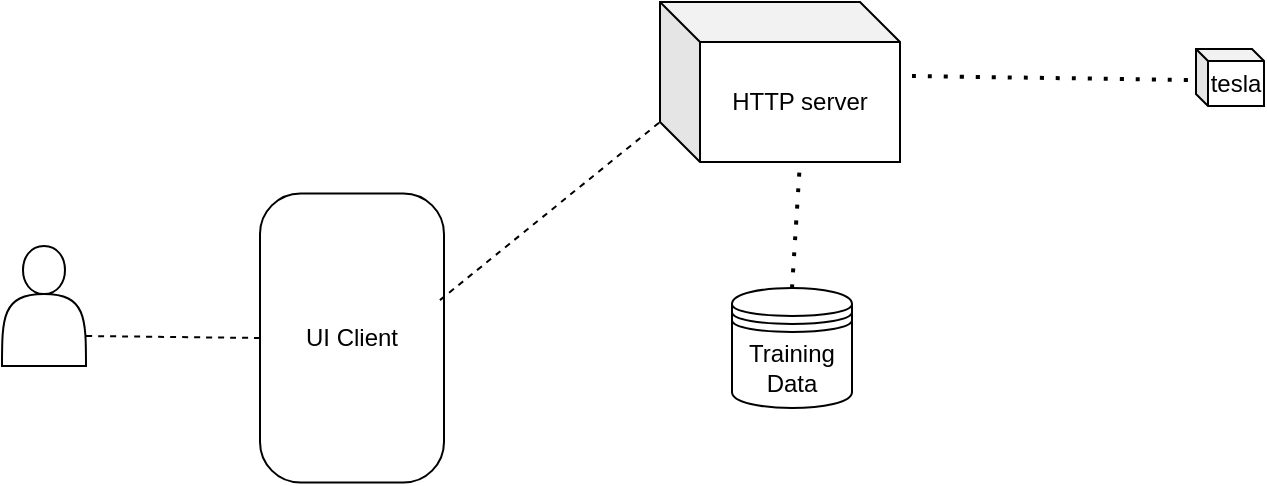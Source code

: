 <mxfile version="24.6.1" type="github">
  <diagram id="JRBS3jds2uneV--2iSZa" name="Page-1">
    <mxGraphModel dx="-10" dy="407" grid="0" gridSize="10" guides="1" tooltips="1" connect="1" arrows="1" fold="1" page="0" pageScale="1" pageWidth="827" pageHeight="1169" math="0" shadow="0">
      <root>
        <mxCell id="0" />
        <mxCell id="1" parent="0" />
        <mxCell id="NCNwXgkXFn8wlwjdmMDK-3" value="Training Data" style="shape=datastore;whiteSpace=wrap;html=1;" vertex="1" parent="1">
          <mxGeometry x="1182" y="386" width="60" height="60" as="geometry" />
        </mxCell>
        <mxCell id="NCNwXgkXFn8wlwjdmMDK-4" value="HTTP server" style="shape=cube;whiteSpace=wrap;html=1;boundedLbl=1;backgroundOutline=1;darkOpacity=0.05;darkOpacity2=0.1;" vertex="1" parent="1">
          <mxGeometry x="1146" y="243" width="120" height="80" as="geometry" />
        </mxCell>
        <mxCell id="NCNwXgkXFn8wlwjdmMDK-5" value="UI Client" style="rounded=1;whiteSpace=wrap;html=1;rotation=0;arcSize=22;" vertex="1" parent="1">
          <mxGeometry x="946" y="338.75" width="92" height="144.5" as="geometry" />
        </mxCell>
        <mxCell id="NCNwXgkXFn8wlwjdmMDK-7" value="" style="shape=actor;whiteSpace=wrap;html=1;" vertex="1" parent="1">
          <mxGeometry x="817" y="365" width="42" height="60" as="geometry" />
        </mxCell>
        <mxCell id="NCNwXgkXFn8wlwjdmMDK-21" value="tesla" style="shape=cube;whiteSpace=wrap;html=1;boundedLbl=1;backgroundOutline=1;darkOpacity=0.05;darkOpacity2=0.1;size=6;" vertex="1" parent="1">
          <mxGeometry x="1414" y="266.5" width="34" height="28.5" as="geometry" />
        </mxCell>
        <mxCell id="NCNwXgkXFn8wlwjdmMDK-24" value="" style="endArrow=none;dashed=1;html=1;dashPattern=1 3;strokeWidth=2;rounded=0;fontSize=12;startSize=8;endSize=8;curved=1;" edge="1" parent="1">
          <mxGeometry width="50" height="50" relative="1" as="geometry">
            <mxPoint x="1272" y="280" as="sourcePoint" />
            <mxPoint x="1411" y="282" as="targetPoint" />
          </mxGeometry>
        </mxCell>
        <mxCell id="NCNwXgkXFn8wlwjdmMDK-27" value="" style="endArrow=none;dashed=1;html=1;rounded=0;fontSize=12;startSize=8;endSize=8;curved=1;entryX=1;entryY=0.75;entryDx=0;entryDy=0;exitX=0;exitY=0.5;exitDx=0;exitDy=0;" edge="1" parent="1" source="NCNwXgkXFn8wlwjdmMDK-5" target="NCNwXgkXFn8wlwjdmMDK-7">
          <mxGeometry width="50" height="50" relative="1" as="geometry">
            <mxPoint x="944" y="441" as="sourcePoint" />
            <mxPoint x="994" y="391" as="targetPoint" />
          </mxGeometry>
        </mxCell>
        <mxCell id="NCNwXgkXFn8wlwjdmMDK-28" value="" style="endArrow=none;dashed=1;html=1;rounded=0;fontSize=12;startSize=8;endSize=8;curved=1;entryX=0;entryY=0;entryDx=0;entryDy=60;entryPerimeter=0;exitX=0.978;exitY=0.369;exitDx=0;exitDy=0;exitPerimeter=0;" edge="1" parent="1" source="NCNwXgkXFn8wlwjdmMDK-5" target="NCNwXgkXFn8wlwjdmMDK-4">
          <mxGeometry width="50" height="50" relative="1" as="geometry">
            <mxPoint x="1006" y="399" as="sourcePoint" />
            <mxPoint x="1141" y="306" as="targetPoint" />
          </mxGeometry>
        </mxCell>
        <mxCell id="NCNwXgkXFn8wlwjdmMDK-29" value="" style="endArrow=none;dashed=1;html=1;dashPattern=1 3;strokeWidth=2;rounded=0;fontSize=12;startSize=8;endSize=8;curved=1;exitX=0.5;exitY=0;exitDx=0;exitDy=0;entryX=0;entryY=0;entryDx=70;entryDy=80;entryPerimeter=0;" edge="1" parent="1" source="NCNwXgkXFn8wlwjdmMDK-3" target="NCNwXgkXFn8wlwjdmMDK-4">
          <mxGeometry width="50" height="50" relative="1" as="geometry">
            <mxPoint x="1167" y="383" as="sourcePoint" />
            <mxPoint x="1217" y="333" as="targetPoint" />
          </mxGeometry>
        </mxCell>
      </root>
    </mxGraphModel>
  </diagram>
</mxfile>
